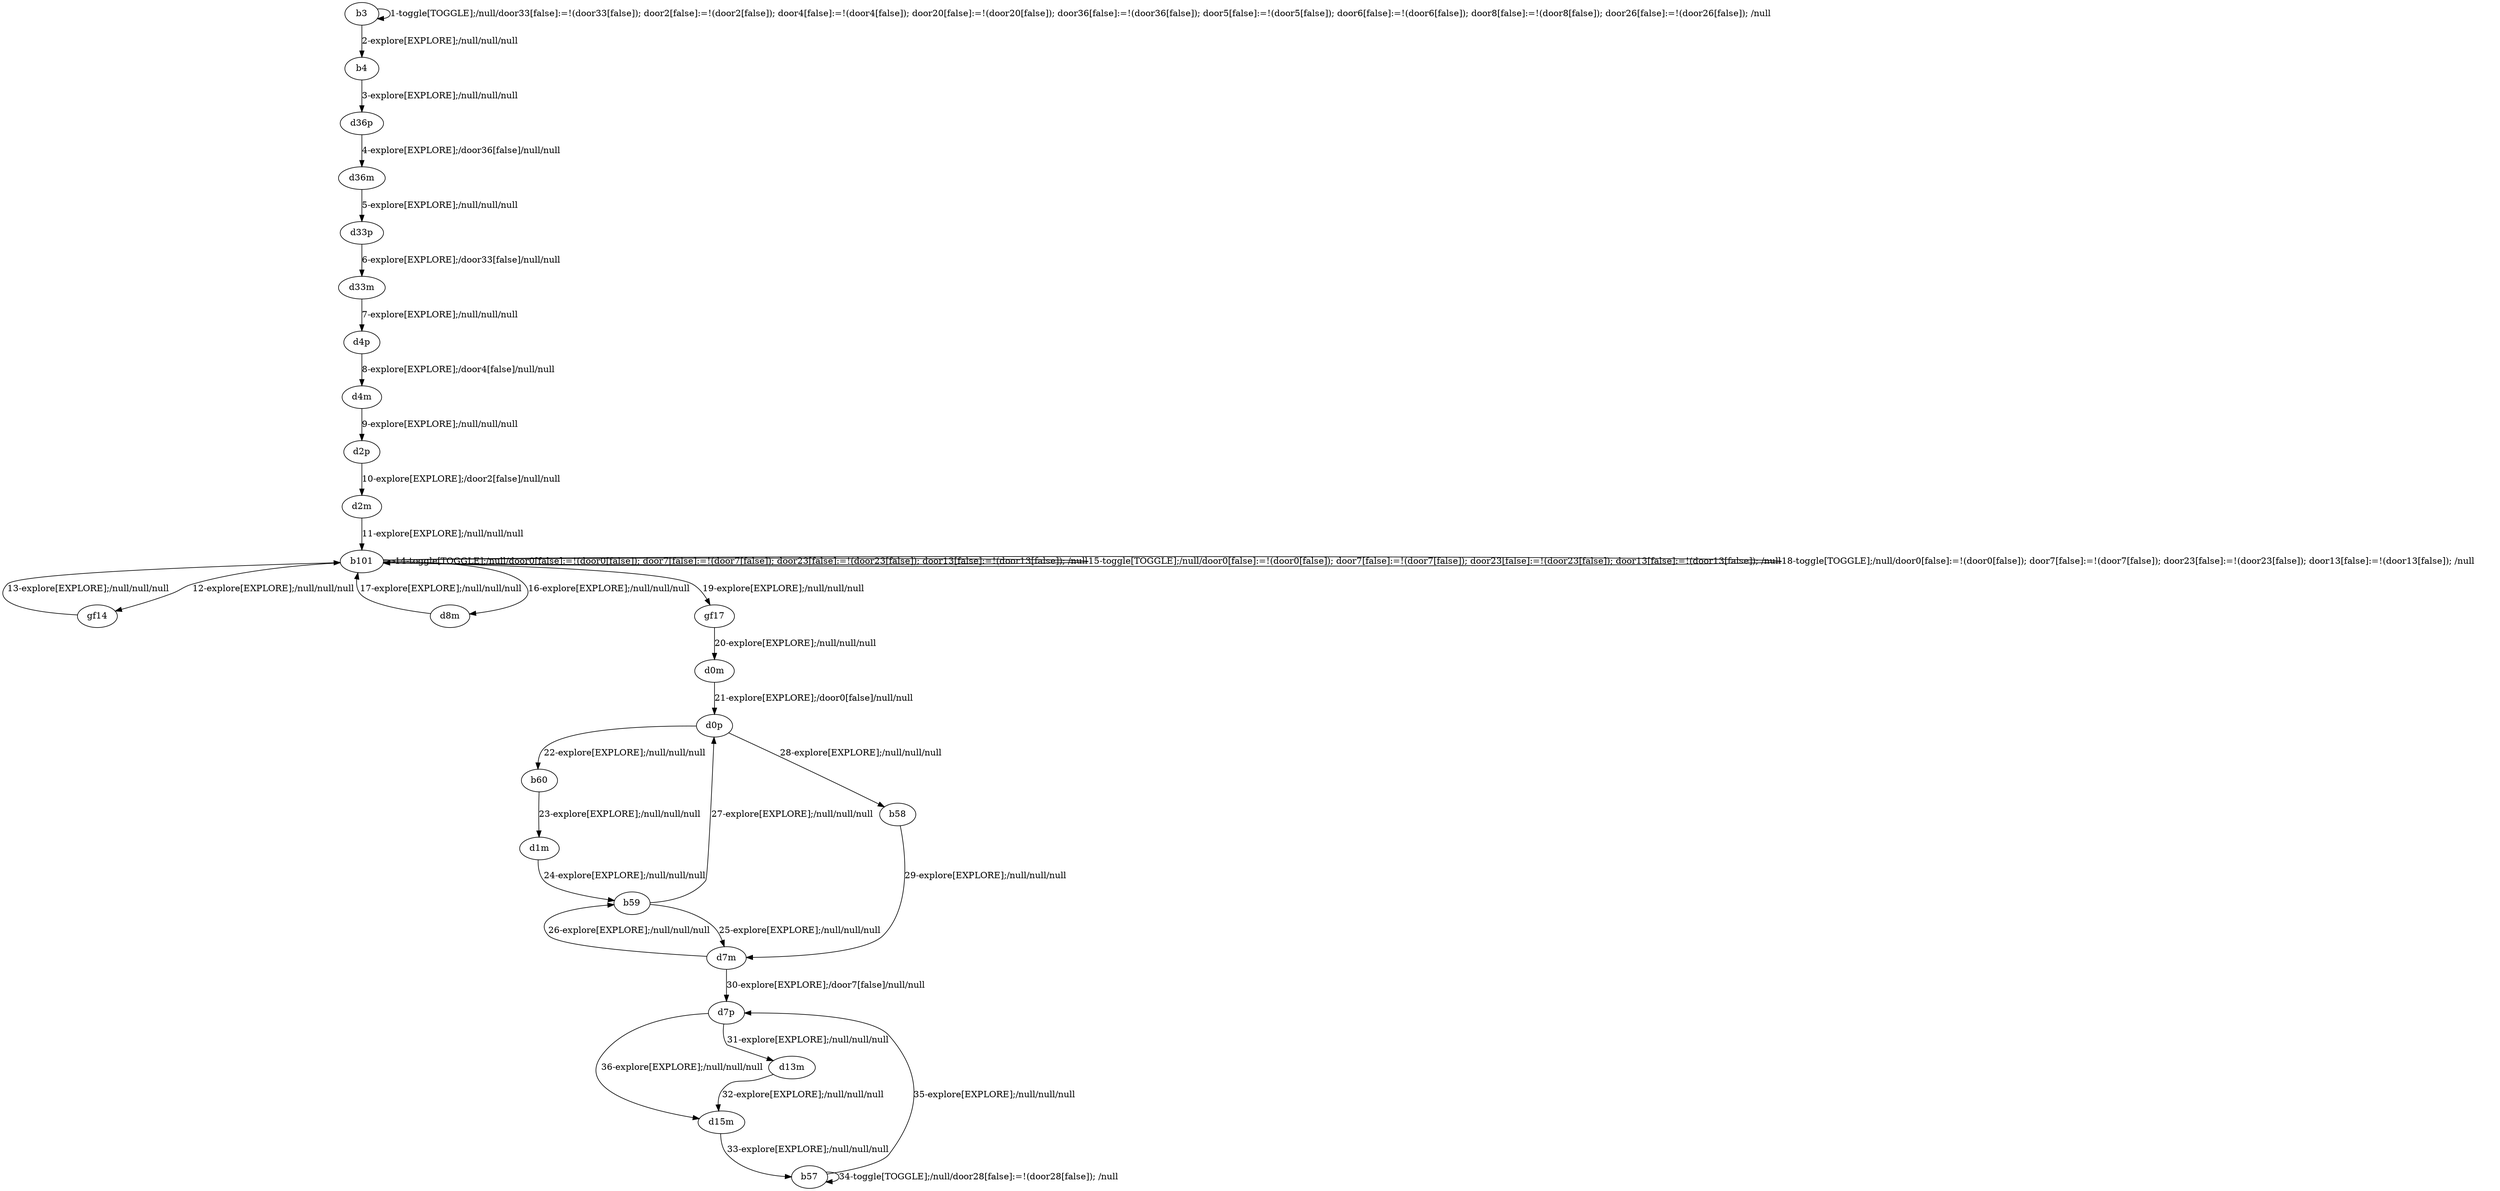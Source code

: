 # Total number of goals covered by this test: 6
# d7m --> b59
# d1m --> b59
# b59 --> d7m
# d0p --> b60
# b60 --> d1m
# b59 --> d0p

digraph g {
"b3" -> "b3" [label = "1-toggle[TOGGLE];/null/door33[false]:=!(door33[false]); door2[false]:=!(door2[false]); door4[false]:=!(door4[false]); door20[false]:=!(door20[false]); door36[false]:=!(door36[false]); door5[false]:=!(door5[false]); door6[false]:=!(door6[false]); door8[false]:=!(door8[false]); door26[false]:=!(door26[false]); /null"];
"b3" -> "b4" [label = "2-explore[EXPLORE];/null/null/null"];
"b4" -> "d36p" [label = "3-explore[EXPLORE];/null/null/null"];
"d36p" -> "d36m" [label = "4-explore[EXPLORE];/door36[false]/null/null"];
"d36m" -> "d33p" [label = "5-explore[EXPLORE];/null/null/null"];
"d33p" -> "d33m" [label = "6-explore[EXPLORE];/door33[false]/null/null"];
"d33m" -> "d4p" [label = "7-explore[EXPLORE];/null/null/null"];
"d4p" -> "d4m" [label = "8-explore[EXPLORE];/door4[false]/null/null"];
"d4m" -> "d2p" [label = "9-explore[EXPLORE];/null/null/null"];
"d2p" -> "d2m" [label = "10-explore[EXPLORE];/door2[false]/null/null"];
"d2m" -> "b101" [label = "11-explore[EXPLORE];/null/null/null"];
"b101" -> "gf14" [label = "12-explore[EXPLORE];/null/null/null"];
"gf14" -> "b101" [label = "13-explore[EXPLORE];/null/null/null"];
"b101" -> "b101" [label = "14-toggle[TOGGLE];/null/door0[false]:=!(door0[false]); door7[false]:=!(door7[false]); door23[false]:=!(door23[false]); door13[false]:=!(door13[false]); /null"];
"b101" -> "b101" [label = "15-toggle[TOGGLE];/null/door0[false]:=!(door0[false]); door7[false]:=!(door7[false]); door23[false]:=!(door23[false]); door13[false]:=!(door13[false]); /null"];
"b101" -> "d8m" [label = "16-explore[EXPLORE];/null/null/null"];
"d8m" -> "b101" [label = "17-explore[EXPLORE];/null/null/null"];
"b101" -> "b101" [label = "18-toggle[TOGGLE];/null/door0[false]:=!(door0[false]); door7[false]:=!(door7[false]); door23[false]:=!(door23[false]); door13[false]:=!(door13[false]); /null"];
"b101" -> "gf17" [label = "19-explore[EXPLORE];/null/null/null"];
"gf17" -> "d0m" [label = "20-explore[EXPLORE];/null/null/null"];
"d0m" -> "d0p" [label = "21-explore[EXPLORE];/door0[false]/null/null"];
"d0p" -> "b60" [label = "22-explore[EXPLORE];/null/null/null"];
"b60" -> "d1m" [label = "23-explore[EXPLORE];/null/null/null"];
"d1m" -> "b59" [label = "24-explore[EXPLORE];/null/null/null"];
"b59" -> "d7m" [label = "25-explore[EXPLORE];/null/null/null"];
"d7m" -> "b59" [label = "26-explore[EXPLORE];/null/null/null"];
"b59" -> "d0p" [label = "27-explore[EXPLORE];/null/null/null"];
"d0p" -> "b58" [label = "28-explore[EXPLORE];/null/null/null"];
"b58" -> "d7m" [label = "29-explore[EXPLORE];/null/null/null"];
"d7m" -> "d7p" [label = "30-explore[EXPLORE];/door7[false]/null/null"];
"d7p" -> "d13m" [label = "31-explore[EXPLORE];/null/null/null"];
"d13m" -> "d15m" [label = "32-explore[EXPLORE];/null/null/null"];
"d15m" -> "b57" [label = "33-explore[EXPLORE];/null/null/null"];
"b57" -> "b57" [label = "34-toggle[TOGGLE];/null/door28[false]:=!(door28[false]); /null"];
"b57" -> "d7p" [label = "35-explore[EXPLORE];/null/null/null"];
"d7p" -> "d15m" [label = "36-explore[EXPLORE];/null/null/null"];
}